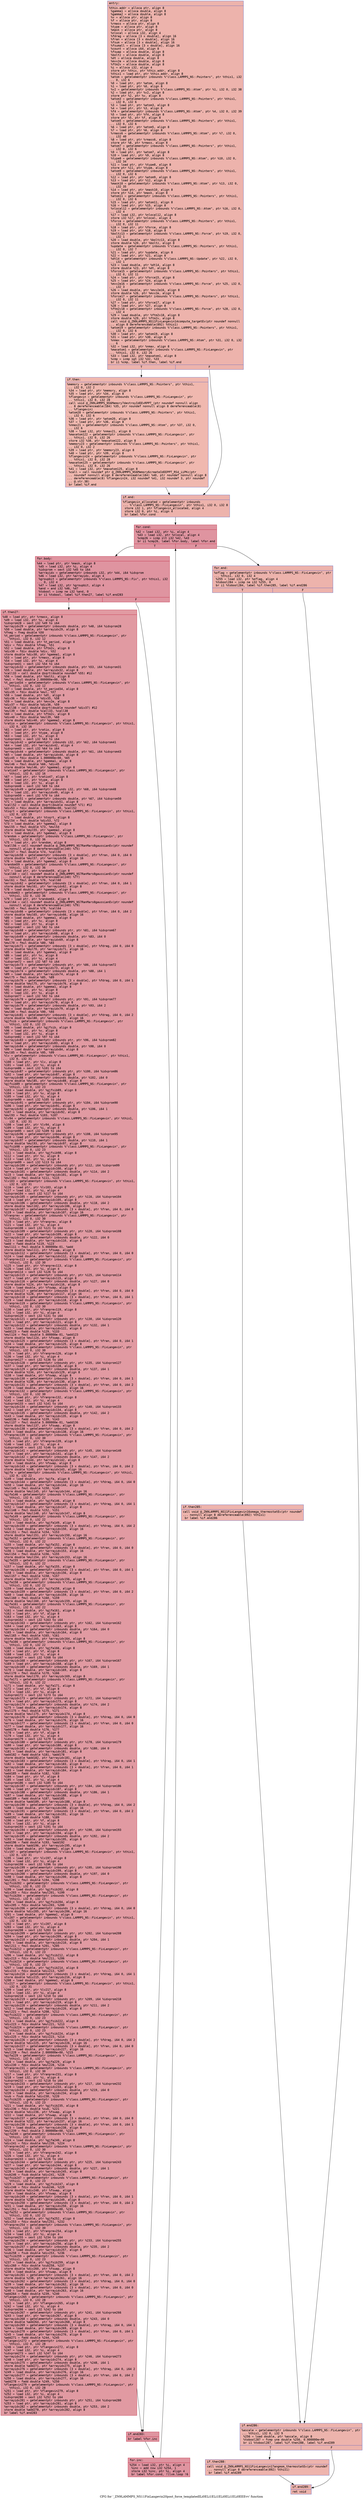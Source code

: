 digraph "CFG for '_ZN9LAMMPS_NS11FixLangevin20post_force_templatedILi0ELi1ELi1ELi0ELi1ELi0EEEvv' function" {
	label="CFG for '_ZN9LAMMPS_NS11FixLangevin20post_force_templatedILi0ELi1ELi1ELi0ELi1ELi0EEEvv' function";

	Node0x55e6b20bab70 [shape=record,color="#3d50c3ff", style=filled, fillcolor="#d6524470" fontname="Courier",label="{entry:\l|  %this.addr = alloca ptr, align 8\l  %gamma1 = alloca double, align 8\l  %gamma2 = alloca double, align 8\l  %v = alloca ptr, align 8\l  %f = alloca ptr, align 8\l  %rmass = alloca ptr, align 8\l  %type = alloca ptr, align 8\l  %mask = alloca ptr, align 8\l  %nlocal = alloca i32, align 4\l  %fdrag = alloca [3 x double], align 16\l  %fran = alloca [3 x double], align 16\l  %fsum = alloca [3 x double], align 16\l  %fsumall = alloca [3 x double], align 16\l  %count = alloca i64, align 8\l  %fswap = alloca double, align 8\l  %boltz = alloca double, align 8\l  %dt = alloca double, align 8\l  %mvv2e = alloca double, align 8\l  %ftm2v = alloca double, align 8\l  %i = alloca i32, align 4\l  store ptr %this, ptr %this.addr, align 8\l  %this1 = load ptr, ptr %this.addr, align 8\l  %atom = getelementptr inbounds %\"class.LAMMPS_NS::Pointers\", ptr %this1, i32\l... 0, i32 6\l  %0 = load ptr, ptr %atom, align 8\l  %1 = load ptr, ptr %0, align 8\l  %v2 = getelementptr inbounds %\"class.LAMMPS_NS::Atom\", ptr %1, i32 0, i32 38\l  %2 = load ptr, ptr %v2, align 8\l  store ptr %2, ptr %v, align 8\l  %atom3 = getelementptr inbounds %\"class.LAMMPS_NS::Pointers\", ptr %this1,\l... i32 0, i32 6\l  %3 = load ptr, ptr %atom3, align 8\l  %4 = load ptr, ptr %3, align 8\l  %f4 = getelementptr inbounds %\"class.LAMMPS_NS::Atom\", ptr %4, i32 0, i32 39\l  %5 = load ptr, ptr %f4, align 8\l  store ptr %5, ptr %f, align 8\l  %atom5 = getelementptr inbounds %\"class.LAMMPS_NS::Pointers\", ptr %this1,\l... i32 0, i32 6\l  %6 = load ptr, ptr %atom5, align 8\l  %7 = load ptr, ptr %6, align 8\l  %rmass6 = getelementptr inbounds %\"class.LAMMPS_NS::Atom\", ptr %7, i32 0,\l... i32 40\l  %8 = load ptr, ptr %rmass6, align 8\l  store ptr %8, ptr %rmass, align 8\l  %atom7 = getelementptr inbounds %\"class.LAMMPS_NS::Pointers\", ptr %this1,\l... i32 0, i32 6\l  %9 = load ptr, ptr %atom7, align 8\l  %10 = load ptr, ptr %9, align 8\l  %type8 = getelementptr inbounds %\"class.LAMMPS_NS::Atom\", ptr %10, i32 0,\l... i32 34\l  %11 = load ptr, ptr %type8, align 8\l  store ptr %11, ptr %type, align 8\l  %atom9 = getelementptr inbounds %\"class.LAMMPS_NS::Pointers\", ptr %this1,\l... i32 0, i32 6\l  %12 = load ptr, ptr %atom9, align 8\l  %13 = load ptr, ptr %12, align 8\l  %mask10 = getelementptr inbounds %\"class.LAMMPS_NS::Atom\", ptr %13, i32 0,\l... i32 35\l  %14 = load ptr, ptr %mask10, align 8\l  store ptr %14, ptr %mask, align 8\l  %atom11 = getelementptr inbounds %\"class.LAMMPS_NS::Pointers\", ptr %this1,\l... i32 0, i32 6\l  %15 = load ptr, ptr %atom11, align 8\l  %16 = load ptr, ptr %15, align 8\l  %nlocal12 = getelementptr inbounds %\"class.LAMMPS_NS::Atom\", ptr %16, i32 0,\l... i32 4\l  %17 = load i32, ptr %nlocal12, align 8\l  store i32 %17, ptr %nlocal, align 4\l  %force = getelementptr inbounds %\"class.LAMMPS_NS::Pointers\", ptr %this1,\l... i32 0, i32 11\l  %18 = load ptr, ptr %force, align 8\l  %19 = load ptr, ptr %18, align 8\l  %boltz13 = getelementptr inbounds %\"class.LAMMPS_NS::Force\", ptr %19, i32 0,\l... i32 1\l  %20 = load double, ptr %boltz13, align 8\l  store double %20, ptr %boltz, align 8\l  %update = getelementptr inbounds %\"class.LAMMPS_NS::Pointers\", ptr %this1,\l... i32 0, i32 7\l  %21 = load ptr, ptr %update, align 8\l  %22 = load ptr, ptr %21, align 8\l  %dt14 = getelementptr inbounds %\"class.LAMMPS_NS::Update\", ptr %22, i32 0,\l... i32 1\l  %23 = load double, ptr %dt14, align 8\l  store double %23, ptr %dt, align 8\l  %force15 = getelementptr inbounds %\"class.LAMMPS_NS::Pointers\", ptr %this1,\l... i32 0, i32 11\l  %24 = load ptr, ptr %force15, align 8\l  %25 = load ptr, ptr %24, align 8\l  %mvv2e16 = getelementptr inbounds %\"class.LAMMPS_NS::Force\", ptr %25, i32 0,\l... i32 3\l  %26 = load double, ptr %mvv2e16, align 8\l  store double %26, ptr %mvv2e, align 8\l  %force17 = getelementptr inbounds %\"class.LAMMPS_NS::Pointers\", ptr %this1,\l... i32 0, i32 11\l  %27 = load ptr, ptr %force17, align 8\l  %28 = load ptr, ptr %27, align 8\l  %ftm2v18 = getelementptr inbounds %\"class.LAMMPS_NS::Force\", ptr %28, i32 0,\l... i32 4\l  %29 = load double, ptr %ftm2v18, align 8\l  store double %29, ptr %ftm2v, align 8\l  call void @_ZN9LAMMPS_NS11FixLangevin14compute_targetEv(ptr noundef nonnull\l... align 8 dereferenceable(892) %this1)\l  %atom19 = getelementptr inbounds %\"class.LAMMPS_NS::Pointers\", ptr %this1,\l... i32 0, i32 6\l  %30 = load ptr, ptr %atom19, align 8\l  %31 = load ptr, ptr %30, align 8\l  %nmax = getelementptr inbounds %\"class.LAMMPS_NS::Atom\", ptr %31, i32 0, i32\l... 6\l  %32 = load i32, ptr %nmax, align 8\l  %maxatom1 = getelementptr inbounds %\"class.LAMMPS_NS::FixLangevin\", ptr\l... %this1, i32 0, i32 26\l  %33 = load i32, ptr %maxatom1, align 8\l  %cmp = icmp sgt i32 %32, %33\l  br i1 %cmp, label %if.then, label %if.end\l|{<s0>T|<s1>F}}"];
	Node0x55e6b20bab70:s0 -> Node0x55e6b20ce560[tooltip="entry -> if.then\nProbability 50.00%" ];
	Node0x55e6b20bab70:s1 -> Node0x55e6b20ce5d0[tooltip="entry -> if.end\nProbability 50.00%" ];
	Node0x55e6b20ce560 [shape=record,color="#3d50c3ff", style=filled, fillcolor="#dc5d4a70" fontname="Courier",label="{if.then:\l|  %memory = getelementptr inbounds %\"class.LAMMPS_NS::Pointers\", ptr %this1,\l... i32 0, i32 2\l  %34 = load ptr, ptr %memory, align 8\l  %35 = load ptr, ptr %34, align 8\l  %flangevin = getelementptr inbounds %\"class.LAMMPS_NS::FixLangevin\", ptr\l... %this1, i32 0, i32 28\l  call void @_ZN9LAMMPS_NS6Memory7destroyIdEEvRPPT_(ptr noundef nonnull align\l... 8 dereferenceable(184) %35, ptr noundef nonnull align 8 dereferenceable(8)\l... %flangevin)\l  %atom20 = getelementptr inbounds %\"class.LAMMPS_NS::Pointers\", ptr %this1,\l... i32 0, i32 6\l  %36 = load ptr, ptr %atom20, align 8\l  %37 = load ptr, ptr %36, align 8\l  %nmax21 = getelementptr inbounds %\"class.LAMMPS_NS::Atom\", ptr %37, i32 0,\l... i32 6\l  %38 = load i32, ptr %nmax21, align 8\l  %maxatom122 = getelementptr inbounds %\"class.LAMMPS_NS::FixLangevin\", ptr\l... %this1, i32 0, i32 26\l  store i32 %38, ptr %maxatom122, align 8\l  %memory23 = getelementptr inbounds %\"class.LAMMPS_NS::Pointers\", ptr %this1,\l... i32 0, i32 2\l  %39 = load ptr, ptr %memory23, align 8\l  %40 = load ptr, ptr %39, align 8\l  %flangevin24 = getelementptr inbounds %\"class.LAMMPS_NS::FixLangevin\", ptr\l... %this1, i32 0, i32 28\l  %maxatom125 = getelementptr inbounds %\"class.LAMMPS_NS::FixLangevin\", ptr\l... %this1, i32 0, i32 26\l  %41 = load i32, ptr %maxatom125, align 8\l  %call = call noundef ptr @_ZN9LAMMPS_NS6Memory6createIdEEPPT_RS4_iiPKc(ptr\l... noundef nonnull align 8 dereferenceable(184) %40, ptr noundef nonnull align 8\l... dereferenceable(8) %flangevin24, i32 noundef %41, i32 noundef 3, ptr noundef\l... @.str.38)\l  br label %if.end\l}"];
	Node0x55e6b20ce560 -> Node0x55e6b20ce5d0[tooltip="if.then -> if.end\nProbability 100.00%" ];
	Node0x55e6b20ce5d0 [shape=record,color="#3d50c3ff", style=filled, fillcolor="#d6524470" fontname="Courier",label="{if.end:\l|  %flangevin_allocated = getelementptr inbounds\l... %\"class.LAMMPS_NS::FixLangevin\", ptr %this1, i32 0, i32 8\l  store i32 1, ptr %flangevin_allocated, align 4\l  store i32 0, ptr %i, align 4\l  br label %for.cond\l}"];
	Node0x55e6b20ce5d0 -> Node0x55e6b20cfbd0[tooltip="if.end -> for.cond\nProbability 100.00%" ];
	Node0x55e6b20cfbd0 [shape=record,color="#b70d28ff", style=filled, fillcolor="#b70d2870" fontname="Courier",label="{for.cond:\l|  %42 = load i32, ptr %i, align 4\l  %43 = load i32, ptr %nlocal, align 4\l  %cmp26 = icmp slt i32 %42, %43\l  br i1 %cmp26, label %for.body, label %for.end\l|{<s0>T|<s1>F}}"];
	Node0x55e6b20cfbd0:s0 -> Node0x55e6b20cfe20[tooltip="for.cond -> for.body\nProbability 96.88%" ];
	Node0x55e6b20cfbd0:s1 -> Node0x55e6b20cfe70[tooltip="for.cond -> for.end\nProbability 3.12%" ];
	Node0x55e6b20cfe20 [shape=record,color="#b70d28ff", style=filled, fillcolor="#b70d2870" fontname="Courier",label="{for.body:\l|  %44 = load ptr, ptr %mask, align 8\l  %45 = load i32, ptr %i, align 4\l  %idxprom = sext i32 %45 to i64\l  %arrayidx = getelementptr inbounds i32, ptr %44, i64 %idxprom\l  %46 = load i32, ptr %arrayidx, align 4\l  %groupbit = getelementptr inbounds %\"class.LAMMPS_NS::Fix\", ptr %this1, i32\l... 0, i32 4\l  %47 = load i32, ptr %groupbit, align 4\l  %and = and i32 %46, %47\l  %tobool = icmp ne i32 %and, 0\l  br i1 %tobool, label %if.then27, label %if.end283\l|{<s0>T|<s1>F}}"];
	Node0x55e6b20cfe20:s0 -> Node0x55e6b20d0d20[tooltip="for.body -> if.then27\nProbability 62.50%" ];
	Node0x55e6b20cfe20:s1 -> Node0x55e6b20d0da0[tooltip="for.body -> if.end283\nProbability 37.50%" ];
	Node0x55e6b20d0d20 [shape=record,color="#b70d28ff", style=filled, fillcolor="#bb1b2c70" fontname="Courier",label="{if.then27:\l|  %48 = load ptr, ptr %rmass, align 8\l  %49 = load i32, ptr %i, align 4\l  %idxprom28 = sext i32 %49 to i64\l  %arrayidx29 = getelementptr inbounds double, ptr %48, i64 %idxprom28\l  %50 = load double, ptr %arrayidx29, align 8\l  %fneg = fneg double %50\l  %t_period = getelementptr inbounds %\"class.LAMMPS_NS::FixLangevin\", ptr\l... %this1, i32 0, i32 12\l  %51 = load double, ptr %t_period, align 8\l  %div = fdiv double %fneg, %51\l  %52 = load double, ptr %ftm2v, align 8\l  %div30 = fdiv double %div, %52\l  store double %div30, ptr %gamma1, align 8\l  %53 = load ptr, ptr %rmass, align 8\l  %54 = load i32, ptr %i, align 4\l  %idxprom31 = sext i32 %54 to i64\l  %arrayidx32 = getelementptr inbounds double, ptr %53, i64 %idxprom31\l  %55 = load double, ptr %arrayidx32, align 8\l  %call33 = call double @sqrt(double noundef %55) #12\l  %56 = load double, ptr %boltz, align 8\l  %mul = fmul double 2.000000e+00, %56\l  %t_period34 = getelementptr inbounds %\"class.LAMMPS_NS::FixLangevin\", ptr\l... %this1, i32 0, i32 12\l  %57 = load double, ptr %t_period34, align 8\l  %div35 = fdiv double %mul, %57\l  %58 = load double, ptr %dt, align 8\l  %div36 = fdiv double %div35, %58\l  %59 = load double, ptr %mvv2e, align 8\l  %div37 = fdiv double %div36, %59\l  %call38 = call double @sqrt(double noundef %div37) #12\l  %mul39 = fmul double %call33, %call38\l  %60 = load double, ptr %ftm2v, align 8\l  %div40 = fdiv double %mul39, %60\l  store double %div40, ptr %gamma2, align 8\l  %ratio = getelementptr inbounds %\"class.LAMMPS_NS::FixLangevin\", ptr %this1,\l... i32 0, i32 16\l  %61 = load ptr, ptr %ratio, align 8\l  %62 = load ptr, ptr %type, align 8\l  %63 = load i32, ptr %i, align 4\l  %idxprom41 = sext i32 %63 to i64\l  %arrayidx42 = getelementptr inbounds i32, ptr %62, i64 %idxprom41\l  %64 = load i32, ptr %arrayidx42, align 4\l  %idxprom43 = sext i32 %64 to i64\l  %arrayidx44 = getelementptr inbounds double, ptr %61, i64 %idxprom43\l  %65 = load double, ptr %arrayidx44, align 8\l  %div45 = fdiv double 1.000000e+00, %65\l  %66 = load double, ptr %gamma1, align 8\l  %mul46 = fmul double %66, %div45\l  store double %mul46, ptr %gamma1, align 8\l  %ratio47 = getelementptr inbounds %\"class.LAMMPS_NS::FixLangevin\", ptr\l... %this1, i32 0, i32 16\l  %67 = load ptr, ptr %ratio47, align 8\l  %68 = load ptr, ptr %type, align 8\l  %69 = load i32, ptr %i, align 4\l  %idxprom48 = sext i32 %69 to i64\l  %arrayidx49 = getelementptr inbounds i32, ptr %68, i64 %idxprom48\l  %70 = load i32, ptr %arrayidx49, align 4\l  %idxprom50 = sext i32 %70 to i64\l  %arrayidx51 = getelementptr inbounds double, ptr %67, i64 %idxprom50\l  %71 = load double, ptr %arrayidx51, align 8\l  %call52 = call double @sqrt(double noundef %71) #12\l  %div53 = fdiv double 1.000000e+00, %call52\l  %tsqrt = getelementptr inbounds %\"class.LAMMPS_NS::FixLangevin\", ptr %this1,\l... i32 0, i32 19\l  %72 = load double, ptr %tsqrt, align 8\l  %mul54 = fmul double %div53, %72\l  %73 = load double, ptr %gamma2, align 8\l  %mul55 = fmul double %73, %mul54\l  store double %mul55, ptr %gamma2, align 8\l  %74 = load double, ptr %gamma2, align 8\l  %random = getelementptr inbounds %\"class.LAMMPS_NS::FixLangevin\", ptr\l... %this1, i32 0, i32 36\l  %75 = load ptr, ptr %random, align 8\l  %call56 = call noundef double @_ZN9LAMMPS_NS7RanMars8gaussianEv(ptr noundef\l... nonnull align 8 dereferenceable(240) %75)\l  %mul57 = fmul double %74, %call56\l  %arrayidx58 = getelementptr inbounds [3 x double], ptr %fran, i64 0, i64 0\l  store double %mul57, ptr %arrayidx58, align 16\l  %76 = load double, ptr %gamma2, align 8\l  %random59 = getelementptr inbounds %\"class.LAMMPS_NS::FixLangevin\", ptr\l... %this1, i32 0, i32 36\l  %77 = load ptr, ptr %random59, align 8\l  %call60 = call noundef double @_ZN9LAMMPS_NS7RanMars8gaussianEv(ptr noundef\l... nonnull align 8 dereferenceable(240) %77)\l  %mul61 = fmul double %76, %call60\l  %arrayidx62 = getelementptr inbounds [3 x double], ptr %fran, i64 0, i64 1\l  store double %mul61, ptr %arrayidx62, align 8\l  %78 = load double, ptr %gamma2, align 8\l  %random63 = getelementptr inbounds %\"class.LAMMPS_NS::FixLangevin\", ptr\l... %this1, i32 0, i32 36\l  %79 = load ptr, ptr %random63, align 8\l  %call64 = call noundef double @_ZN9LAMMPS_NS7RanMars8gaussianEv(ptr noundef\l... nonnull align 8 dereferenceable(240) %79)\l  %mul65 = fmul double %78, %call64\l  %arrayidx66 = getelementptr inbounds [3 x double], ptr %fran, i64 0, i64 2\l  store double %mul65, ptr %arrayidx66, align 16\l  %80 = load double, ptr %gamma1, align 8\l  %81 = load ptr, ptr %v, align 8\l  %82 = load i32, ptr %i, align 4\l  %idxprom67 = sext i32 %82 to i64\l  %arrayidx68 = getelementptr inbounds ptr, ptr %81, i64 %idxprom67\l  %83 = load ptr, ptr %arrayidx68, align 8\l  %arrayidx69 = getelementptr inbounds double, ptr %83, i64 0\l  %84 = load double, ptr %arrayidx69, align 8\l  %mul70 = fmul double %80, %84\l  %arrayidx71 = getelementptr inbounds [3 x double], ptr %fdrag, i64 0, i64 0\l  store double %mul70, ptr %arrayidx71, align 16\l  %85 = load double, ptr %gamma1, align 8\l  %86 = load ptr, ptr %v, align 8\l  %87 = load i32, ptr %i, align 4\l  %idxprom72 = sext i32 %87 to i64\l  %arrayidx73 = getelementptr inbounds ptr, ptr %86, i64 %idxprom72\l  %88 = load ptr, ptr %arrayidx73, align 8\l  %arrayidx74 = getelementptr inbounds double, ptr %88, i64 1\l  %89 = load double, ptr %arrayidx74, align 8\l  %mul75 = fmul double %85, %89\l  %arrayidx76 = getelementptr inbounds [3 x double], ptr %fdrag, i64 0, i64 1\l  store double %mul75, ptr %arrayidx76, align 8\l  %90 = load double, ptr %gamma1, align 8\l  %91 = load ptr, ptr %v, align 8\l  %92 = load i32, ptr %i, align 4\l  %idxprom77 = sext i32 %92 to i64\l  %arrayidx78 = getelementptr inbounds ptr, ptr %91, i64 %idxprom77\l  %93 = load ptr, ptr %arrayidx78, align 8\l  %arrayidx79 = getelementptr inbounds double, ptr %93, i64 2\l  %94 = load double, ptr %arrayidx79, align 8\l  %mul80 = fmul double %90, %94\l  %arrayidx81 = getelementptr inbounds [3 x double], ptr %fdrag, i64 0, i64 2\l  store double %mul80, ptr %arrayidx81, align 16\l  %gjfsib = getelementptr inbounds %\"class.LAMMPS_NS::FixLangevin\", ptr\l... %this1, i32 0, i32 23\l  %95 = load double, ptr %gjfsib, align 8\l  %96 = load ptr, ptr %v, align 8\l  %97 = load i32, ptr %i, align 4\l  %idxprom82 = sext i32 %97 to i64\l  %arrayidx83 = getelementptr inbounds ptr, ptr %96, i64 %idxprom82\l  %98 = load ptr, ptr %arrayidx83, align 8\l  %arrayidx84 = getelementptr inbounds double, ptr %98, i64 0\l  %99 = load double, ptr %arrayidx84, align 8\l  %mul85 = fmul double %95, %99\l  %lv = getelementptr inbounds %\"class.LAMMPS_NS::FixLangevin\", ptr %this1,\l... i32 0, i32 31\l  %100 = load ptr, ptr %lv, align 8\l  %101 = load i32, ptr %i, align 4\l  %idxprom86 = sext i32 %101 to i64\l  %arrayidx87 = getelementptr inbounds ptr, ptr %100, i64 %idxprom86\l  %102 = load ptr, ptr %arrayidx87, align 8\l  %arrayidx88 = getelementptr inbounds double, ptr %102, i64 0\l  store double %mul85, ptr %arrayidx88, align 8\l  %gjfsib89 = getelementptr inbounds %\"class.LAMMPS_NS::FixLangevin\", ptr\l... %this1, i32 0, i32 23\l  %103 = load double, ptr %gjfsib89, align 8\l  %104 = load ptr, ptr %v, align 8\l  %105 = load i32, ptr %i, align 4\l  %idxprom90 = sext i32 %105 to i64\l  %arrayidx91 = getelementptr inbounds ptr, ptr %104, i64 %idxprom90\l  %106 = load ptr, ptr %arrayidx91, align 8\l  %arrayidx92 = getelementptr inbounds double, ptr %106, i64 1\l  %107 = load double, ptr %arrayidx92, align 8\l  %mul93 = fmul double %103, %107\l  %lv94 = getelementptr inbounds %\"class.LAMMPS_NS::FixLangevin\", ptr %this1,\l... i32 0, i32 31\l  %108 = load ptr, ptr %lv94, align 8\l  %109 = load i32, ptr %i, align 4\l  %idxprom95 = sext i32 %109 to i64\l  %arrayidx96 = getelementptr inbounds ptr, ptr %108, i64 %idxprom95\l  %110 = load ptr, ptr %arrayidx96, align 8\l  %arrayidx97 = getelementptr inbounds double, ptr %110, i64 1\l  store double %mul93, ptr %arrayidx97, align 8\l  %gjfsib98 = getelementptr inbounds %\"class.LAMMPS_NS::FixLangevin\", ptr\l... %this1, i32 0, i32 23\l  %111 = load double, ptr %gjfsib98, align 8\l  %112 = load ptr, ptr %v, align 8\l  %113 = load i32, ptr %i, align 4\l  %idxprom99 = sext i32 %113 to i64\l  %arrayidx100 = getelementptr inbounds ptr, ptr %112, i64 %idxprom99\l  %114 = load ptr, ptr %arrayidx100, align 8\l  %arrayidx101 = getelementptr inbounds double, ptr %114, i64 2\l  %115 = load double, ptr %arrayidx101, align 8\l  %mul102 = fmul double %111, %115\l  %lv103 = getelementptr inbounds %\"class.LAMMPS_NS::FixLangevin\", ptr %this1,\l... i32 0, i32 31\l  %116 = load ptr, ptr %lv103, align 8\l  %117 = load i32, ptr %i, align 4\l  %idxprom104 = sext i32 %117 to i64\l  %arrayidx105 = getelementptr inbounds ptr, ptr %116, i64 %idxprom104\l  %118 = load ptr, ptr %arrayidx105, align 8\l  %arrayidx106 = getelementptr inbounds double, ptr %118, i64 2\l  store double %mul102, ptr %arrayidx106, align 8\l  %arrayidx107 = getelementptr inbounds [3 x double], ptr %fran, i64 0, i64 0\l  %119 = load double, ptr %arrayidx107, align 16\l  %franprev = getelementptr inbounds %\"class.LAMMPS_NS::FixLangevin\", ptr\l... %this1, i32 0, i32 30\l  %120 = load ptr, ptr %franprev, align 8\l  %121 = load i32, ptr %i, align 4\l  %idxprom108 = sext i32 %121 to i64\l  %arrayidx109 = getelementptr inbounds ptr, ptr %120, i64 %idxprom108\l  %122 = load ptr, ptr %arrayidx109, align 8\l  %arrayidx110 = getelementptr inbounds double, ptr %122, i64 0\l  %123 = load double, ptr %arrayidx110, align 8\l  %add = fadd double %119, %123\l  %mul111 = fmul double 5.000000e-01, %add\l  store double %mul111, ptr %fswap, align 8\l  %arrayidx112 = getelementptr inbounds [3 x double], ptr %fran, i64 0, i64 0\l  %124 = load double, ptr %arrayidx112, align 16\l  %franprev113 = getelementptr inbounds %\"class.LAMMPS_NS::FixLangevin\", ptr\l... %this1, i32 0, i32 30\l  %125 = load ptr, ptr %franprev113, align 8\l  %126 = load i32, ptr %i, align 4\l  %idxprom114 = sext i32 %126 to i64\l  %arrayidx115 = getelementptr inbounds ptr, ptr %125, i64 %idxprom114\l  %127 = load ptr, ptr %arrayidx115, align 8\l  %arrayidx116 = getelementptr inbounds double, ptr %127, i64 0\l  store double %124, ptr %arrayidx116, align 8\l  %128 = load double, ptr %fswap, align 8\l  %arrayidx117 = getelementptr inbounds [3 x double], ptr %fran, i64 0, i64 0\l  store double %128, ptr %arrayidx117, align 16\l  %arrayidx118 = getelementptr inbounds [3 x double], ptr %fran, i64 0, i64 1\l  %129 = load double, ptr %arrayidx118, align 8\l  %franprev119 = getelementptr inbounds %\"class.LAMMPS_NS::FixLangevin\", ptr\l... %this1, i32 0, i32 30\l  %130 = load ptr, ptr %franprev119, align 8\l  %131 = load i32, ptr %i, align 4\l  %idxprom120 = sext i32 %131 to i64\l  %arrayidx121 = getelementptr inbounds ptr, ptr %130, i64 %idxprom120\l  %132 = load ptr, ptr %arrayidx121, align 8\l  %arrayidx122 = getelementptr inbounds double, ptr %132, i64 1\l  %133 = load double, ptr %arrayidx122, align 8\l  %add123 = fadd double %129, %133\l  %mul124 = fmul double 5.000000e-01, %add123\l  store double %mul124, ptr %fswap, align 8\l  %arrayidx125 = getelementptr inbounds [3 x double], ptr %fran, i64 0, i64 1\l  %134 = load double, ptr %arrayidx125, align 8\l  %franprev126 = getelementptr inbounds %\"class.LAMMPS_NS::FixLangevin\", ptr\l... %this1, i32 0, i32 30\l  %135 = load ptr, ptr %franprev126, align 8\l  %136 = load i32, ptr %i, align 4\l  %idxprom127 = sext i32 %136 to i64\l  %arrayidx128 = getelementptr inbounds ptr, ptr %135, i64 %idxprom127\l  %137 = load ptr, ptr %arrayidx128, align 8\l  %arrayidx129 = getelementptr inbounds double, ptr %137, i64 1\l  store double %134, ptr %arrayidx129, align 8\l  %138 = load double, ptr %fswap, align 8\l  %arrayidx130 = getelementptr inbounds [3 x double], ptr %fran, i64 0, i64 1\l  store double %138, ptr %arrayidx130, align 8\l  %arrayidx131 = getelementptr inbounds [3 x double], ptr %fran, i64 0, i64 2\l  %139 = load double, ptr %arrayidx131, align 16\l  %franprev132 = getelementptr inbounds %\"class.LAMMPS_NS::FixLangevin\", ptr\l... %this1, i32 0, i32 30\l  %140 = load ptr, ptr %franprev132, align 8\l  %141 = load i32, ptr %i, align 4\l  %idxprom133 = sext i32 %141 to i64\l  %arrayidx134 = getelementptr inbounds ptr, ptr %140, i64 %idxprom133\l  %142 = load ptr, ptr %arrayidx134, align 8\l  %arrayidx135 = getelementptr inbounds double, ptr %142, i64 2\l  %143 = load double, ptr %arrayidx135, align 8\l  %add136 = fadd double %139, %143\l  %mul137 = fmul double 5.000000e-01, %add136\l  store double %mul137, ptr %fswap, align 8\l  %arrayidx138 = getelementptr inbounds [3 x double], ptr %fran, i64 0, i64 2\l  %144 = load double, ptr %arrayidx138, align 16\l  %franprev139 = getelementptr inbounds %\"class.LAMMPS_NS::FixLangevin\", ptr\l... %this1, i32 0, i32 30\l  %145 = load ptr, ptr %franprev139, align 8\l  %146 = load i32, ptr %i, align 4\l  %idxprom140 = sext i32 %146 to i64\l  %arrayidx141 = getelementptr inbounds ptr, ptr %145, i64 %idxprom140\l  %147 = load ptr, ptr %arrayidx141, align 8\l  %arrayidx142 = getelementptr inbounds double, ptr %147, i64 2\l  store double %144, ptr %arrayidx142, align 8\l  %148 = load double, ptr %fswap, align 8\l  %arrayidx143 = getelementptr inbounds [3 x double], ptr %fran, i64 0, i64 2\l  store double %148, ptr %arrayidx143, align 16\l  %gjfa = getelementptr inbounds %\"class.LAMMPS_NS::FixLangevin\", ptr %this1,\l... i32 0, i32 22\l  %149 = load double, ptr %gjfa, align 8\l  %arrayidx144 = getelementptr inbounds [3 x double], ptr %fdrag, i64 0, i64 0\l  %150 = load double, ptr %arrayidx144, align 16\l  %mul145 = fmul double %150, %149\l  store double %mul145, ptr %arrayidx144, align 16\l  %gjfa146 = getelementptr inbounds %\"class.LAMMPS_NS::FixLangevin\", ptr\l... %this1, i32 0, i32 22\l  %151 = load double, ptr %gjfa146, align 8\l  %arrayidx147 = getelementptr inbounds [3 x double], ptr %fdrag, i64 0, i64 1\l  %152 = load double, ptr %arrayidx147, align 8\l  %mul148 = fmul double %152, %151\l  store double %mul148, ptr %arrayidx147, align 8\l  %gjfa149 = getelementptr inbounds %\"class.LAMMPS_NS::FixLangevin\", ptr\l... %this1, i32 0, i32 22\l  %153 = load double, ptr %gjfa149, align 8\l  %arrayidx150 = getelementptr inbounds [3 x double], ptr %fdrag, i64 0, i64 2\l  %154 = load double, ptr %arrayidx150, align 16\l  %mul151 = fmul double %154, %153\l  store double %mul151, ptr %arrayidx150, align 16\l  %gjfa152 = getelementptr inbounds %\"class.LAMMPS_NS::FixLangevin\", ptr\l... %this1, i32 0, i32 22\l  %155 = load double, ptr %gjfa152, align 8\l  %arrayidx153 = getelementptr inbounds [3 x double], ptr %fran, i64 0, i64 0\l  %156 = load double, ptr %arrayidx153, align 16\l  %mul154 = fmul double %156, %155\l  store double %mul154, ptr %arrayidx153, align 16\l  %gjfa155 = getelementptr inbounds %\"class.LAMMPS_NS::FixLangevin\", ptr\l... %this1, i32 0, i32 22\l  %157 = load double, ptr %gjfa155, align 8\l  %arrayidx156 = getelementptr inbounds [3 x double], ptr %fran, i64 0, i64 1\l  %158 = load double, ptr %arrayidx156, align 8\l  %mul157 = fmul double %158, %157\l  store double %mul157, ptr %arrayidx156, align 8\l  %gjfa158 = getelementptr inbounds %\"class.LAMMPS_NS::FixLangevin\", ptr\l... %this1, i32 0, i32 22\l  %159 = load double, ptr %gjfa158, align 8\l  %arrayidx159 = getelementptr inbounds [3 x double], ptr %fran, i64 0, i64 2\l  %160 = load double, ptr %arrayidx159, align 16\l  %mul160 = fmul double %160, %159\l  store double %mul160, ptr %arrayidx159, align 16\l  %gjfa161 = getelementptr inbounds %\"class.LAMMPS_NS::FixLangevin\", ptr\l... %this1, i32 0, i32 22\l  %161 = load double, ptr %gjfa161, align 8\l  %162 = load ptr, ptr %f, align 8\l  %163 = load i32, ptr %i, align 4\l  %idxprom162 = sext i32 %163 to i64\l  %arrayidx163 = getelementptr inbounds ptr, ptr %162, i64 %idxprom162\l  %164 = load ptr, ptr %arrayidx163, align 8\l  %arrayidx164 = getelementptr inbounds double, ptr %164, i64 0\l  %165 = load double, ptr %arrayidx164, align 8\l  %mul165 = fmul double %165, %161\l  store double %mul165, ptr %arrayidx164, align 8\l  %gjfa166 = getelementptr inbounds %\"class.LAMMPS_NS::FixLangevin\", ptr\l... %this1, i32 0, i32 22\l  %166 = load double, ptr %gjfa166, align 8\l  %167 = load ptr, ptr %f, align 8\l  %168 = load i32, ptr %i, align 4\l  %idxprom167 = sext i32 %168 to i64\l  %arrayidx168 = getelementptr inbounds ptr, ptr %167, i64 %idxprom167\l  %169 = load ptr, ptr %arrayidx168, align 8\l  %arrayidx169 = getelementptr inbounds double, ptr %169, i64 1\l  %170 = load double, ptr %arrayidx169, align 8\l  %mul170 = fmul double %170, %166\l  store double %mul170, ptr %arrayidx169, align 8\l  %gjfa171 = getelementptr inbounds %\"class.LAMMPS_NS::FixLangevin\", ptr\l... %this1, i32 0, i32 22\l  %171 = load double, ptr %gjfa171, align 8\l  %172 = load ptr, ptr %f, align 8\l  %173 = load i32, ptr %i, align 4\l  %idxprom172 = sext i32 %173 to i64\l  %arrayidx173 = getelementptr inbounds ptr, ptr %172, i64 %idxprom172\l  %174 = load ptr, ptr %arrayidx173, align 8\l  %arrayidx174 = getelementptr inbounds double, ptr %174, i64 2\l  %175 = load double, ptr %arrayidx174, align 8\l  %mul175 = fmul double %175, %171\l  store double %mul175, ptr %arrayidx174, align 8\l  %arrayidx176 = getelementptr inbounds [3 x double], ptr %fdrag, i64 0, i64 0\l  %176 = load double, ptr %arrayidx176, align 16\l  %arrayidx177 = getelementptr inbounds [3 x double], ptr %fran, i64 0, i64 0\l  %177 = load double, ptr %arrayidx177, align 16\l  %add178 = fadd double %176, %177\l  %178 = load ptr, ptr %f, align 8\l  %179 = load i32, ptr %i, align 4\l  %idxprom179 = sext i32 %179 to i64\l  %arrayidx180 = getelementptr inbounds ptr, ptr %178, i64 %idxprom179\l  %180 = load ptr, ptr %arrayidx180, align 8\l  %arrayidx181 = getelementptr inbounds double, ptr %180, i64 0\l  %181 = load double, ptr %arrayidx181, align 8\l  %add182 = fadd double %181, %add178\l  store double %add182, ptr %arrayidx181, align 8\l  %arrayidx183 = getelementptr inbounds [3 x double], ptr %fdrag, i64 0, i64 1\l  %182 = load double, ptr %arrayidx183, align 8\l  %arrayidx184 = getelementptr inbounds [3 x double], ptr %fran, i64 0, i64 1\l  %183 = load double, ptr %arrayidx184, align 8\l  %add185 = fadd double %182, %183\l  %184 = load ptr, ptr %f, align 8\l  %185 = load i32, ptr %i, align 4\l  %idxprom186 = sext i32 %185 to i64\l  %arrayidx187 = getelementptr inbounds ptr, ptr %184, i64 %idxprom186\l  %186 = load ptr, ptr %arrayidx187, align 8\l  %arrayidx188 = getelementptr inbounds double, ptr %186, i64 1\l  %187 = load double, ptr %arrayidx188, align 8\l  %add189 = fadd double %187, %add185\l  store double %add189, ptr %arrayidx188, align 8\l  %arrayidx190 = getelementptr inbounds [3 x double], ptr %fdrag, i64 0, i64 2\l  %188 = load double, ptr %arrayidx190, align 16\l  %arrayidx191 = getelementptr inbounds [3 x double], ptr %fran, i64 0, i64 2\l  %189 = load double, ptr %arrayidx191, align 16\l  %add192 = fadd double %188, %189\l  %190 = load ptr, ptr %f, align 8\l  %191 = load i32, ptr %i, align 4\l  %idxprom193 = sext i32 %191 to i64\l  %arrayidx194 = getelementptr inbounds ptr, ptr %190, i64 %idxprom193\l  %192 = load ptr, ptr %arrayidx194, align 8\l  %arrayidx195 = getelementptr inbounds double, ptr %192, i64 2\l  %193 = load double, ptr %arrayidx195, align 8\l  %add196 = fadd double %193, %add192\l  store double %add196, ptr %arrayidx195, align 8\l  %194 = load double, ptr %gamma1, align 8\l  %lv197 = getelementptr inbounds %\"class.LAMMPS_NS::FixLangevin\", ptr %this1,\l... i32 0, i32 31\l  %195 = load ptr, ptr %lv197, align 8\l  %196 = load i32, ptr %i, align 4\l  %idxprom198 = sext i32 %196 to i64\l  %arrayidx199 = getelementptr inbounds ptr, ptr %195, i64 %idxprom198\l  %197 = load ptr, ptr %arrayidx199, align 8\l  %arrayidx200 = getelementptr inbounds double, ptr %197, i64 0\l  %198 = load double, ptr %arrayidx200, align 8\l  %mul201 = fmul double %194, %198\l  %gjfsib202 = getelementptr inbounds %\"class.LAMMPS_NS::FixLangevin\", ptr\l... %this1, i32 0, i32 23\l  %199 = load double, ptr %gjfsib202, align 8\l  %div203 = fdiv double %mul201, %199\l  %gjfsib204 = getelementptr inbounds %\"class.LAMMPS_NS::FixLangevin\", ptr\l... %this1, i32 0, i32 23\l  %200 = load double, ptr %gjfsib204, align 8\l  %div205 = fdiv double %div203, %200\l  %arrayidx206 = getelementptr inbounds [3 x double], ptr %fdrag, i64 0, i64 0\l  store double %div205, ptr %arrayidx206, align 16\l  %201 = load double, ptr %gamma1, align 8\l  %lv207 = getelementptr inbounds %\"class.LAMMPS_NS::FixLangevin\", ptr %this1,\l... i32 0, i32 31\l  %202 = load ptr, ptr %lv207, align 8\l  %203 = load i32, ptr %i, align 4\l  %idxprom208 = sext i32 %203 to i64\l  %arrayidx209 = getelementptr inbounds ptr, ptr %202, i64 %idxprom208\l  %204 = load ptr, ptr %arrayidx209, align 8\l  %arrayidx210 = getelementptr inbounds double, ptr %204, i64 1\l  %205 = load double, ptr %arrayidx210, align 8\l  %mul211 = fmul double %201, %205\l  %gjfsib212 = getelementptr inbounds %\"class.LAMMPS_NS::FixLangevin\", ptr\l... %this1, i32 0, i32 23\l  %206 = load double, ptr %gjfsib212, align 8\l  %div213 = fdiv double %mul211, %206\l  %gjfsib214 = getelementptr inbounds %\"class.LAMMPS_NS::FixLangevin\", ptr\l... %this1, i32 0, i32 23\l  %207 = load double, ptr %gjfsib214, align 8\l  %div215 = fdiv double %div213, %207\l  %arrayidx216 = getelementptr inbounds [3 x double], ptr %fdrag, i64 0, i64 1\l  store double %div215, ptr %arrayidx216, align 8\l  %208 = load double, ptr %gamma1, align 8\l  %lv217 = getelementptr inbounds %\"class.LAMMPS_NS::FixLangevin\", ptr %this1,\l... i32 0, i32 31\l  %209 = load ptr, ptr %lv217, align 8\l  %210 = load i32, ptr %i, align 4\l  %idxprom218 = sext i32 %210 to i64\l  %arrayidx219 = getelementptr inbounds ptr, ptr %209, i64 %idxprom218\l  %211 = load ptr, ptr %arrayidx219, align 8\l  %arrayidx220 = getelementptr inbounds double, ptr %211, i64 2\l  %212 = load double, ptr %arrayidx220, align 8\l  %mul221 = fmul double %208, %212\l  %gjfsib222 = getelementptr inbounds %\"class.LAMMPS_NS::FixLangevin\", ptr\l... %this1, i32 0, i32 23\l  %213 = load double, ptr %gjfsib222, align 8\l  %div223 = fdiv double %mul221, %213\l  %gjfsib224 = getelementptr inbounds %\"class.LAMMPS_NS::FixLangevin\", ptr\l... %this1, i32 0, i32 23\l  %214 = load double, ptr %gjfsib224, align 8\l  %div225 = fdiv double %div223, %214\l  %arrayidx226 = getelementptr inbounds [3 x double], ptr %fdrag, i64 0, i64 2\l  store double %div225, ptr %arrayidx226, align 16\l  %arrayidx227 = getelementptr inbounds [3 x double], ptr %fran, i64 0, i64 0\l  %215 = load double, ptr %arrayidx227, align 16\l  %mul228 = fmul double 2.000000e+00, %215\l  %gjfa229 = getelementptr inbounds %\"class.LAMMPS_NS::FixLangevin\", ptr\l... %this1, i32 0, i32 22\l  %216 = load double, ptr %gjfa229, align 8\l  %div230 = fdiv double %mul228, %216\l  %franprev231 = getelementptr inbounds %\"class.LAMMPS_NS::FixLangevin\", ptr\l... %this1, i32 0, i32 30\l  %217 = load ptr, ptr %franprev231, align 8\l  %218 = load i32, ptr %i, align 4\l  %idxprom232 = sext i32 %218 to i64\l  %arrayidx233 = getelementptr inbounds ptr, ptr %217, i64 %idxprom232\l  %219 = load ptr, ptr %arrayidx233, align 8\l  %arrayidx234 = getelementptr inbounds double, ptr %219, i64 0\l  %220 = load double, ptr %arrayidx234, align 8\l  %sub = fsub double %div230, %220\l  %gjfsib235 = getelementptr inbounds %\"class.LAMMPS_NS::FixLangevin\", ptr\l... %this1, i32 0, i32 23\l  %221 = load double, ptr %gjfsib235, align 8\l  %div236 = fdiv double %sub, %221\l  store double %div236, ptr %fswap, align 8\l  %222 = load double, ptr %fswap, align 8\l  %arrayidx237 = getelementptr inbounds [3 x double], ptr %fran, i64 0, i64 0\l  store double %222, ptr %arrayidx237, align 16\l  %arrayidx238 = getelementptr inbounds [3 x double], ptr %fran, i64 0, i64 1\l  %223 = load double, ptr %arrayidx238, align 8\l  %mul239 = fmul double 2.000000e+00, %223\l  %gjfa240 = getelementptr inbounds %\"class.LAMMPS_NS::FixLangevin\", ptr\l... %this1, i32 0, i32 22\l  %224 = load double, ptr %gjfa240, align 8\l  %div241 = fdiv double %mul239, %224\l  %franprev242 = getelementptr inbounds %\"class.LAMMPS_NS::FixLangevin\", ptr\l... %this1, i32 0, i32 30\l  %225 = load ptr, ptr %franprev242, align 8\l  %226 = load i32, ptr %i, align 4\l  %idxprom243 = sext i32 %226 to i64\l  %arrayidx244 = getelementptr inbounds ptr, ptr %225, i64 %idxprom243\l  %227 = load ptr, ptr %arrayidx244, align 8\l  %arrayidx245 = getelementptr inbounds double, ptr %227, i64 1\l  %228 = load double, ptr %arrayidx245, align 8\l  %sub246 = fsub double %div241, %228\l  %gjfsib247 = getelementptr inbounds %\"class.LAMMPS_NS::FixLangevin\", ptr\l... %this1, i32 0, i32 23\l  %229 = load double, ptr %gjfsib247, align 8\l  %div248 = fdiv double %sub246, %229\l  store double %div248, ptr %fswap, align 8\l  %230 = load double, ptr %fswap, align 8\l  %arrayidx249 = getelementptr inbounds [3 x double], ptr %fran, i64 0, i64 1\l  store double %230, ptr %arrayidx249, align 8\l  %arrayidx250 = getelementptr inbounds [3 x double], ptr %fran, i64 0, i64 2\l  %231 = load double, ptr %arrayidx250, align 16\l  %mul251 = fmul double 2.000000e+00, %231\l  %gjfa252 = getelementptr inbounds %\"class.LAMMPS_NS::FixLangevin\", ptr\l... %this1, i32 0, i32 22\l  %232 = load double, ptr %gjfa252, align 8\l  %div253 = fdiv double %mul251, %232\l  %franprev254 = getelementptr inbounds %\"class.LAMMPS_NS::FixLangevin\", ptr\l... %this1, i32 0, i32 30\l  %233 = load ptr, ptr %franprev254, align 8\l  %234 = load i32, ptr %i, align 4\l  %idxprom255 = sext i32 %234 to i64\l  %arrayidx256 = getelementptr inbounds ptr, ptr %233, i64 %idxprom255\l  %235 = load ptr, ptr %arrayidx256, align 8\l  %arrayidx257 = getelementptr inbounds double, ptr %235, i64 2\l  %236 = load double, ptr %arrayidx257, align 8\l  %sub258 = fsub double %div253, %236\l  %gjfsib259 = getelementptr inbounds %\"class.LAMMPS_NS::FixLangevin\", ptr\l... %this1, i32 0, i32 23\l  %237 = load double, ptr %gjfsib259, align 8\l  %div260 = fdiv double %sub258, %237\l  store double %div260, ptr %fswap, align 8\l  %238 = load double, ptr %fswap, align 8\l  %arrayidx261 = getelementptr inbounds [3 x double], ptr %fran, i64 0, i64 2\l  store double %238, ptr %arrayidx261, align 16\l  %arrayidx262 = getelementptr inbounds [3 x double], ptr %fdrag, i64 0, i64 0\l  %239 = load double, ptr %arrayidx262, align 16\l  %arrayidx263 = getelementptr inbounds [3 x double], ptr %fran, i64 0, i64 0\l  %240 = load double, ptr %arrayidx263, align 16\l  %add264 = fadd double %239, %240\l  %flangevin265 = getelementptr inbounds %\"class.LAMMPS_NS::FixLangevin\", ptr\l... %this1, i32 0, i32 28\l  %241 = load ptr, ptr %flangevin265, align 8\l  %242 = load i32, ptr %i, align 4\l  %idxprom266 = sext i32 %242 to i64\l  %arrayidx267 = getelementptr inbounds ptr, ptr %241, i64 %idxprom266\l  %243 = load ptr, ptr %arrayidx267, align 8\l  %arrayidx268 = getelementptr inbounds double, ptr %243, i64 0\l  store double %add264, ptr %arrayidx268, align 8\l  %arrayidx269 = getelementptr inbounds [3 x double], ptr %fdrag, i64 0, i64 1\l  %244 = load double, ptr %arrayidx269, align 8\l  %arrayidx270 = getelementptr inbounds [3 x double], ptr %fran, i64 0, i64 1\l  %245 = load double, ptr %arrayidx270, align 8\l  %add271 = fadd double %244, %245\l  %flangevin272 = getelementptr inbounds %\"class.LAMMPS_NS::FixLangevin\", ptr\l... %this1, i32 0, i32 28\l  %246 = load ptr, ptr %flangevin272, align 8\l  %247 = load i32, ptr %i, align 4\l  %idxprom273 = sext i32 %247 to i64\l  %arrayidx274 = getelementptr inbounds ptr, ptr %246, i64 %idxprom273\l  %248 = load ptr, ptr %arrayidx274, align 8\l  %arrayidx275 = getelementptr inbounds double, ptr %248, i64 1\l  store double %add271, ptr %arrayidx275, align 8\l  %arrayidx276 = getelementptr inbounds [3 x double], ptr %fdrag, i64 0, i64 2\l  %249 = load double, ptr %arrayidx276, align 16\l  %arrayidx277 = getelementptr inbounds [3 x double], ptr %fran, i64 0, i64 2\l  %250 = load double, ptr %arrayidx277, align 16\l  %add278 = fadd double %249, %250\l  %flangevin279 = getelementptr inbounds %\"class.LAMMPS_NS::FixLangevin\", ptr\l... %this1, i32 0, i32 28\l  %251 = load ptr, ptr %flangevin279, align 8\l  %252 = load i32, ptr %i, align 4\l  %idxprom280 = sext i32 %252 to i64\l  %arrayidx281 = getelementptr inbounds ptr, ptr %251, i64 %idxprom280\l  %253 = load ptr, ptr %arrayidx281, align 8\l  %arrayidx282 = getelementptr inbounds double, ptr %253, i64 2\l  store double %add278, ptr %arrayidx282, align 8\l  br label %if.end283\l}"];
	Node0x55e6b20d0d20 -> Node0x55e6b20d0da0[tooltip="if.then27 -> if.end283\nProbability 100.00%" ];
	Node0x55e6b20d0da0 [shape=record,color="#b70d28ff", style=filled, fillcolor="#b70d2870" fontname="Courier",label="{if.end283:\l|  br label %for.inc\l}"];
	Node0x55e6b20d0da0 -> Node0x55e6b20e9360[tooltip="if.end283 -> for.inc\nProbability 100.00%" ];
	Node0x55e6b20e9360 [shape=record,color="#b70d28ff", style=filled, fillcolor="#b70d2870" fontname="Courier",label="{for.inc:\l|  %254 = load i32, ptr %i, align 4\l  %inc = add nsw i32 %254, 1\l  store i32 %inc, ptr %i, align 4\l  br label %for.cond, !llvm.loop !6\l}"];
	Node0x55e6b20e9360 -> Node0x55e6b20cfbd0[tooltip="for.inc -> for.cond\nProbability 100.00%" ];
	Node0x55e6b20cfe70 [shape=record,color="#3d50c3ff", style=filled, fillcolor="#d6524470" fontname="Courier",label="{for.end:\l|  %oflag = getelementptr inbounds %\"class.LAMMPS_NS::FixLangevin\", ptr\l... %this1, i32 0, i32 4\l  %255 = load i32, ptr %oflag, align 4\l  %tobool284 = icmp ne i32 %255, 0\l  br i1 %tobool284, label %if.then285, label %if.end286\l|{<s0>T|<s1>F}}"];
	Node0x55e6b20cfe70:s0 -> Node0x55e6b20e9970[tooltip="for.end -> if.then285\nProbability 62.50%" ];
	Node0x55e6b20cfe70:s1 -> Node0x55e6b20e99f0[tooltip="for.end -> if.end286\nProbability 37.50%" ];
	Node0x55e6b20e9970 [shape=record,color="#3d50c3ff", style=filled, fillcolor="#d8564670" fontname="Courier",label="{if.then285:\l|  call void @_ZN9LAMMPS_NS11FixLangevin16omega_thermostatEv(ptr noundef\l... nonnull align 8 dereferenceable(892) %this1)\l  br label %if.end286\l}"];
	Node0x55e6b20e9970 -> Node0x55e6b20e99f0[tooltip="if.then285 -> if.end286\nProbability 100.00%" ];
	Node0x55e6b20e99f0 [shape=record,color="#3d50c3ff", style=filled, fillcolor="#d6524470" fontname="Courier",label="{if.end286:\l|  %ascale = getelementptr inbounds %\"class.LAMMPS_NS::FixLangevin\", ptr\l... %this1, i32 0, i32 9\l  %256 = load double, ptr %ascale, align 8\l  %tobool287 = fcmp une double %256, 0.000000e+00\l  br i1 %tobool287, label %if.then288, label %if.end289\l|{<s0>T|<s1>F}}"];
	Node0x55e6b20e99f0:s0 -> Node0x55e6b20e9f20[tooltip="if.end286 -> if.then288\nProbability 62.50%" ];
	Node0x55e6b20e99f0:s1 -> Node0x55e6b20e9fa0[tooltip="if.end286 -> if.end289\nProbability 37.50%" ];
	Node0x55e6b20e9f20 [shape=record,color="#3d50c3ff", style=filled, fillcolor="#d8564670" fontname="Courier",label="{if.then288:\l|  call void @_ZN9LAMMPS_NS11FixLangevin17angmom_thermostatEv(ptr noundef\l... nonnull align 8 dereferenceable(892) %this1)\l  br label %if.end289\l}"];
	Node0x55e6b20e9f20 -> Node0x55e6b20e9fa0[tooltip="if.then288 -> if.end289\nProbability 100.00%" ];
	Node0x55e6b20e9fa0 [shape=record,color="#3d50c3ff", style=filled, fillcolor="#d6524470" fontname="Courier",label="{if.end289:\l|  ret void\l}"];
}
